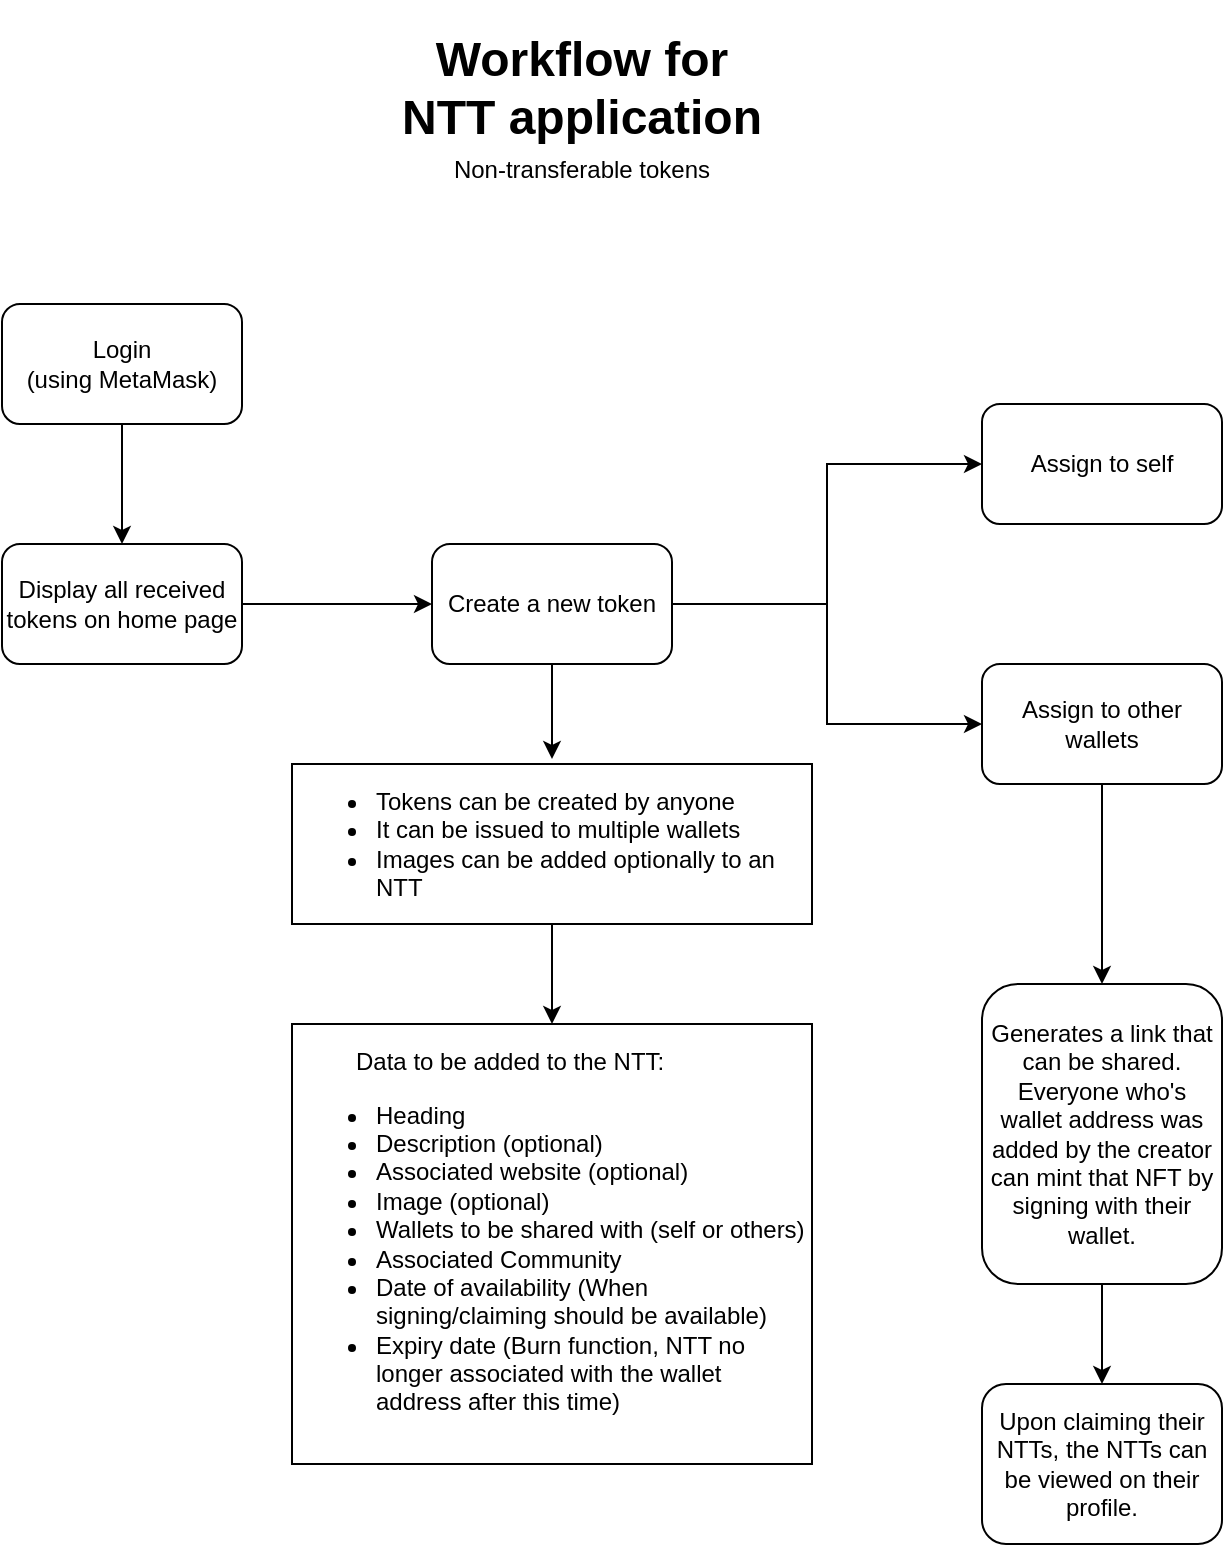 <mxfile version="15.8.3" type="github"><diagram id="S8oW50O5ISu4FEKs-lQf" name="Page-1"><mxGraphModel dx="1165" dy="706" grid="1" gridSize="10" guides="1" tooltips="1" connect="1" arrows="1" fold="1" page="1" pageScale="1" pageWidth="850" pageHeight="1100" math="0" shadow="0"><root><mxCell id="0"/><mxCell id="1" parent="0"/><mxCell id="YjIuEHThG9GDhmDaI0j2-3" value="" style="edgeStyle=orthogonalEdgeStyle;rounded=0;orthogonalLoop=1;jettySize=auto;html=1;" edge="1" parent="1" source="YjIuEHThG9GDhmDaI0j2-1" target="YjIuEHThG9GDhmDaI0j2-2"><mxGeometry relative="1" as="geometry"/></mxCell><mxCell id="YjIuEHThG9GDhmDaI0j2-1" value="Login&lt;br&gt;(using MetaMask)" style="rounded=1;whiteSpace=wrap;html=1;" vertex="1" parent="1"><mxGeometry x="140" y="192" width="120" height="60" as="geometry"/></mxCell><mxCell id="YjIuEHThG9GDhmDaI0j2-5" value="" style="edgeStyle=orthogonalEdgeStyle;rounded=0;orthogonalLoop=1;jettySize=auto;html=1;" edge="1" parent="1" source="YjIuEHThG9GDhmDaI0j2-2" target="YjIuEHThG9GDhmDaI0j2-4"><mxGeometry relative="1" as="geometry"/></mxCell><mxCell id="YjIuEHThG9GDhmDaI0j2-2" value="Display all received tokens on home page" style="rounded=1;whiteSpace=wrap;html=1;" vertex="1" parent="1"><mxGeometry x="140" y="312" width="120" height="60" as="geometry"/></mxCell><mxCell id="YjIuEHThG9GDhmDaI0j2-9" value="" style="edgeStyle=orthogonalEdgeStyle;rounded=0;orthogonalLoop=1;jettySize=auto;html=1;" edge="1" parent="1" source="YjIuEHThG9GDhmDaI0j2-4"><mxGeometry relative="1" as="geometry"><mxPoint x="415" y="419.5" as="targetPoint"/></mxGeometry></mxCell><mxCell id="YjIuEHThG9GDhmDaI0j2-14" style="edgeStyle=orthogonalEdgeStyle;rounded=0;orthogonalLoop=1;jettySize=auto;html=1;entryX=0;entryY=0.5;entryDx=0;entryDy=0;" edge="1" parent="1" source="YjIuEHThG9GDhmDaI0j2-4" target="YjIuEHThG9GDhmDaI0j2-12"><mxGeometry relative="1" as="geometry"/></mxCell><mxCell id="YjIuEHThG9GDhmDaI0j2-15" style="edgeStyle=orthogonalEdgeStyle;rounded=0;orthogonalLoop=1;jettySize=auto;html=1;exitX=1;exitY=0.5;exitDx=0;exitDy=0;" edge="1" parent="1" source="YjIuEHThG9GDhmDaI0j2-4" target="YjIuEHThG9GDhmDaI0j2-13"><mxGeometry relative="1" as="geometry"/></mxCell><mxCell id="YjIuEHThG9GDhmDaI0j2-4" value="Create a new token" style="rounded=1;whiteSpace=wrap;html=1;" vertex="1" parent="1"><mxGeometry x="355" y="312" width="120" height="60" as="geometry"/></mxCell><mxCell id="YjIuEHThG9GDhmDaI0j2-21" value="" style="edgeStyle=orthogonalEdgeStyle;rounded=0;orthogonalLoop=1;jettySize=auto;html=1;" edge="1" parent="1" source="YjIuEHThG9GDhmDaI0j2-11" target="YjIuEHThG9GDhmDaI0j2-20"><mxGeometry relative="1" as="geometry"/></mxCell><mxCell id="YjIuEHThG9GDhmDaI0j2-11" value="&#10;&#10;&lt;ul style=&quot;color: rgb(0, 0, 0); font-family: helvetica; font-size: 12px; font-style: normal; font-weight: 400; letter-spacing: normal; text-align: left; text-indent: 0px; text-transform: none; word-spacing: 0px;&quot;&gt;&lt;li&gt;Tokens can be created by anyone&lt;/li&gt;&lt;li&gt;It can be issued to multiple wallets&lt;/li&gt;&lt;li&gt;Images can be added optionally to an NTT&lt;/li&gt;&lt;/ul&gt;&#10;&#10;" style="rounded=0;whiteSpace=wrap;html=1;align=left;" vertex="1" parent="1"><mxGeometry x="285" y="422" width="260" height="80" as="geometry"/></mxCell><mxCell id="YjIuEHThG9GDhmDaI0j2-12" value="Assign to self" style="rounded=1;whiteSpace=wrap;html=1;align=center;" vertex="1" parent="1"><mxGeometry x="630" y="242" width="120" height="60" as="geometry"/></mxCell><mxCell id="YjIuEHThG9GDhmDaI0j2-17" value="" style="edgeStyle=orthogonalEdgeStyle;rounded=0;orthogonalLoop=1;jettySize=auto;html=1;" edge="1" parent="1" source="YjIuEHThG9GDhmDaI0j2-13" target="YjIuEHThG9GDhmDaI0j2-16"><mxGeometry relative="1" as="geometry"/></mxCell><mxCell id="YjIuEHThG9GDhmDaI0j2-13" value="Assign to other wallets" style="rounded=1;whiteSpace=wrap;html=1;align=center;" vertex="1" parent="1"><mxGeometry x="630" y="372" width="120" height="60" as="geometry"/></mxCell><mxCell id="YjIuEHThG9GDhmDaI0j2-19" value="" style="edgeStyle=orthogonalEdgeStyle;rounded=0;orthogonalLoop=1;jettySize=auto;html=1;" edge="1" parent="1" source="YjIuEHThG9GDhmDaI0j2-16" target="YjIuEHThG9GDhmDaI0j2-18"><mxGeometry relative="1" as="geometry"/></mxCell><mxCell id="YjIuEHThG9GDhmDaI0j2-16" value="Generates a link that can be shared. Everyone who's wallet address was added by the creator can mint that NFT by signing with their wallet." style="rounded=1;whiteSpace=wrap;html=1;align=center;" vertex="1" parent="1"><mxGeometry x="630" y="532" width="120" height="150" as="geometry"/></mxCell><mxCell id="YjIuEHThG9GDhmDaI0j2-18" value="Upon claiming their NTTs, the NTTs can be viewed on their profile." style="rounded=1;whiteSpace=wrap;html=1;align=center;" vertex="1" parent="1"><mxGeometry x="630" y="732" width="120" height="80" as="geometry"/></mxCell><mxCell id="YjIuEHThG9GDhmDaI0j2-20" value="&amp;nbsp; &amp;nbsp; &amp;nbsp; &amp;nbsp; &amp;nbsp;Data to be added to the NTT:&lt;br&gt;&lt;ul&gt;&lt;li&gt;Heading&lt;/li&gt;&lt;li&gt;Description (optional)&lt;/li&gt;&lt;li&gt;Associated website (optional)&lt;/li&gt;&lt;li&gt;Image (optional)&lt;/li&gt;&lt;li&gt;Wallets to be shared with (self or others)&lt;/li&gt;&lt;li&gt;Associated Community&lt;/li&gt;&lt;li&gt;Date of availability (When signing/claiming should be available)&lt;/li&gt;&lt;li&gt;Expiry date (Burn function, NTT no longer associated with the wallet address after this time)&lt;/li&gt;&lt;/ul&gt;" style="rounded=0;whiteSpace=wrap;html=1;align=left;" vertex="1" parent="1"><mxGeometry x="285" y="552" width="260" height="220" as="geometry"/></mxCell><mxCell id="YjIuEHThG9GDhmDaI0j2-22" value="&lt;h1&gt;Workflow for NTT application&lt;/h1&gt;" style="text;html=1;strokeColor=none;fillColor=none;spacing=5;spacingTop=-20;whiteSpace=wrap;overflow=hidden;rounded=0;align=center;" vertex="1" parent="1"><mxGeometry x="330" y="50" width="200" height="120" as="geometry"/></mxCell><mxCell id="YjIuEHThG9GDhmDaI0j2-23" value="Non-transferable tokens" style="text;html=1;strokeColor=none;fillColor=none;align=center;verticalAlign=middle;whiteSpace=wrap;rounded=0;" vertex="1" parent="1"><mxGeometry x="340" y="110" width="180" height="30" as="geometry"/></mxCell></root></mxGraphModel></diagram></mxfile>